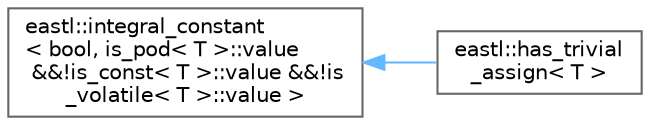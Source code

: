 digraph "类继承关系图"
{
 // LATEX_PDF_SIZE
  bgcolor="transparent";
  edge [fontname=Helvetica,fontsize=10,labelfontname=Helvetica,labelfontsize=10];
  node [fontname=Helvetica,fontsize=10,shape=box,height=0.2,width=0.4];
  rankdir="LR";
  Node0 [id="Node000000",label="eastl::integral_constant\l\< bool, is_pod\< T \>::value\l &&!is_const\< T \>::value &&!is\l_volatile\< T \>::value \>",height=0.2,width=0.4,color="grey40", fillcolor="white", style="filled",URL="$structeastl_1_1integral__constant.html",tooltip=" "];
  Node0 -> Node1 [id="edge783_Node000000_Node000001",dir="back",color="steelblue1",style="solid",tooltip=" "];
  Node1 [id="Node000001",label="eastl::has_trivial\l_assign\< T \>",height=0.2,width=0.4,color="grey40", fillcolor="white", style="filled",URL="$structeastl_1_1has__trivial__assign.html",tooltip=" "];
}
